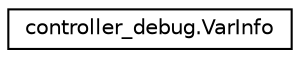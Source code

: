 digraph "Graphical Class Hierarchy"
{
 // LATEX_PDF_SIZE
  edge [fontname="Helvetica",fontsize="10",labelfontname="Helvetica",labelfontsize="10"];
  node [fontname="Helvetica",fontsize="10",shape=record];
  rankdir="LR";
  Node0 [label="controller_debug.VarInfo",height=0.2,width=0.4,color="black", fillcolor="white", style="filled",URL="$classcontroller__debug_1_1VarInfo.html",tooltip=" "];
}
